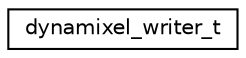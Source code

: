 digraph "Graphical Class Hierarchy"
{
 // LATEX_PDF_SIZE
  edge [fontname="Helvetica",fontsize="10",labelfontname="Helvetica",labelfontsize="10"];
  node [fontname="Helvetica",fontsize="10",shape=record];
  rankdir="LR";
  Node0 [label="dynamixel_writer_t",height=0.2,width=0.4,color="black", fillcolor="white", style="filled",URL="$structdynamixel__writer__t.html",tooltip="Dynamixel packet writer struct."];
}
